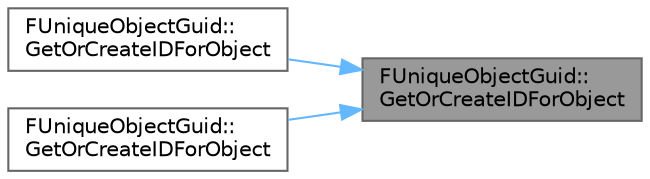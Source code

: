digraph "FUniqueObjectGuid::GetOrCreateIDForObject"
{
 // INTERACTIVE_SVG=YES
 // LATEX_PDF_SIZE
  bgcolor="transparent";
  edge [fontname=Helvetica,fontsize=10,labelfontname=Helvetica,labelfontsize=10];
  node [fontname=Helvetica,fontsize=10,shape=box,height=0.2,width=0.4];
  rankdir="RL";
  Node1 [id="Node000001",label="FUniqueObjectGuid::\lGetOrCreateIDForObject",height=0.2,width=0.4,color="gray40", fillcolor="grey60", style="filled", fontcolor="black",tooltip=" "];
  Node1 -> Node2 [id="edge1_Node000001_Node000002",dir="back",color="steelblue1",style="solid",tooltip=" "];
  Node2 [id="Node000002",label="FUniqueObjectGuid::\lGetOrCreateIDForObject",height=0.2,width=0.4,color="grey40", fillcolor="white", style="filled",URL="$d9/d17/structFUniqueObjectGuid.html#aa8df5b139a2044c40ec7073beeb6ca8e",tooltip=" "];
  Node1 -> Node3 [id="edge2_Node000001_Node000003",dir="back",color="steelblue1",style="solid",tooltip=" "];
  Node3 [id="Node000003",label="FUniqueObjectGuid::\lGetOrCreateIDForObject",height=0.2,width=0.4,color="grey40", fillcolor="white", style="filled",URL="$d9/d17/structFUniqueObjectGuid.html#aea586e94e5cedb8d0f9775026f1eedbf",tooltip=" "];
}
